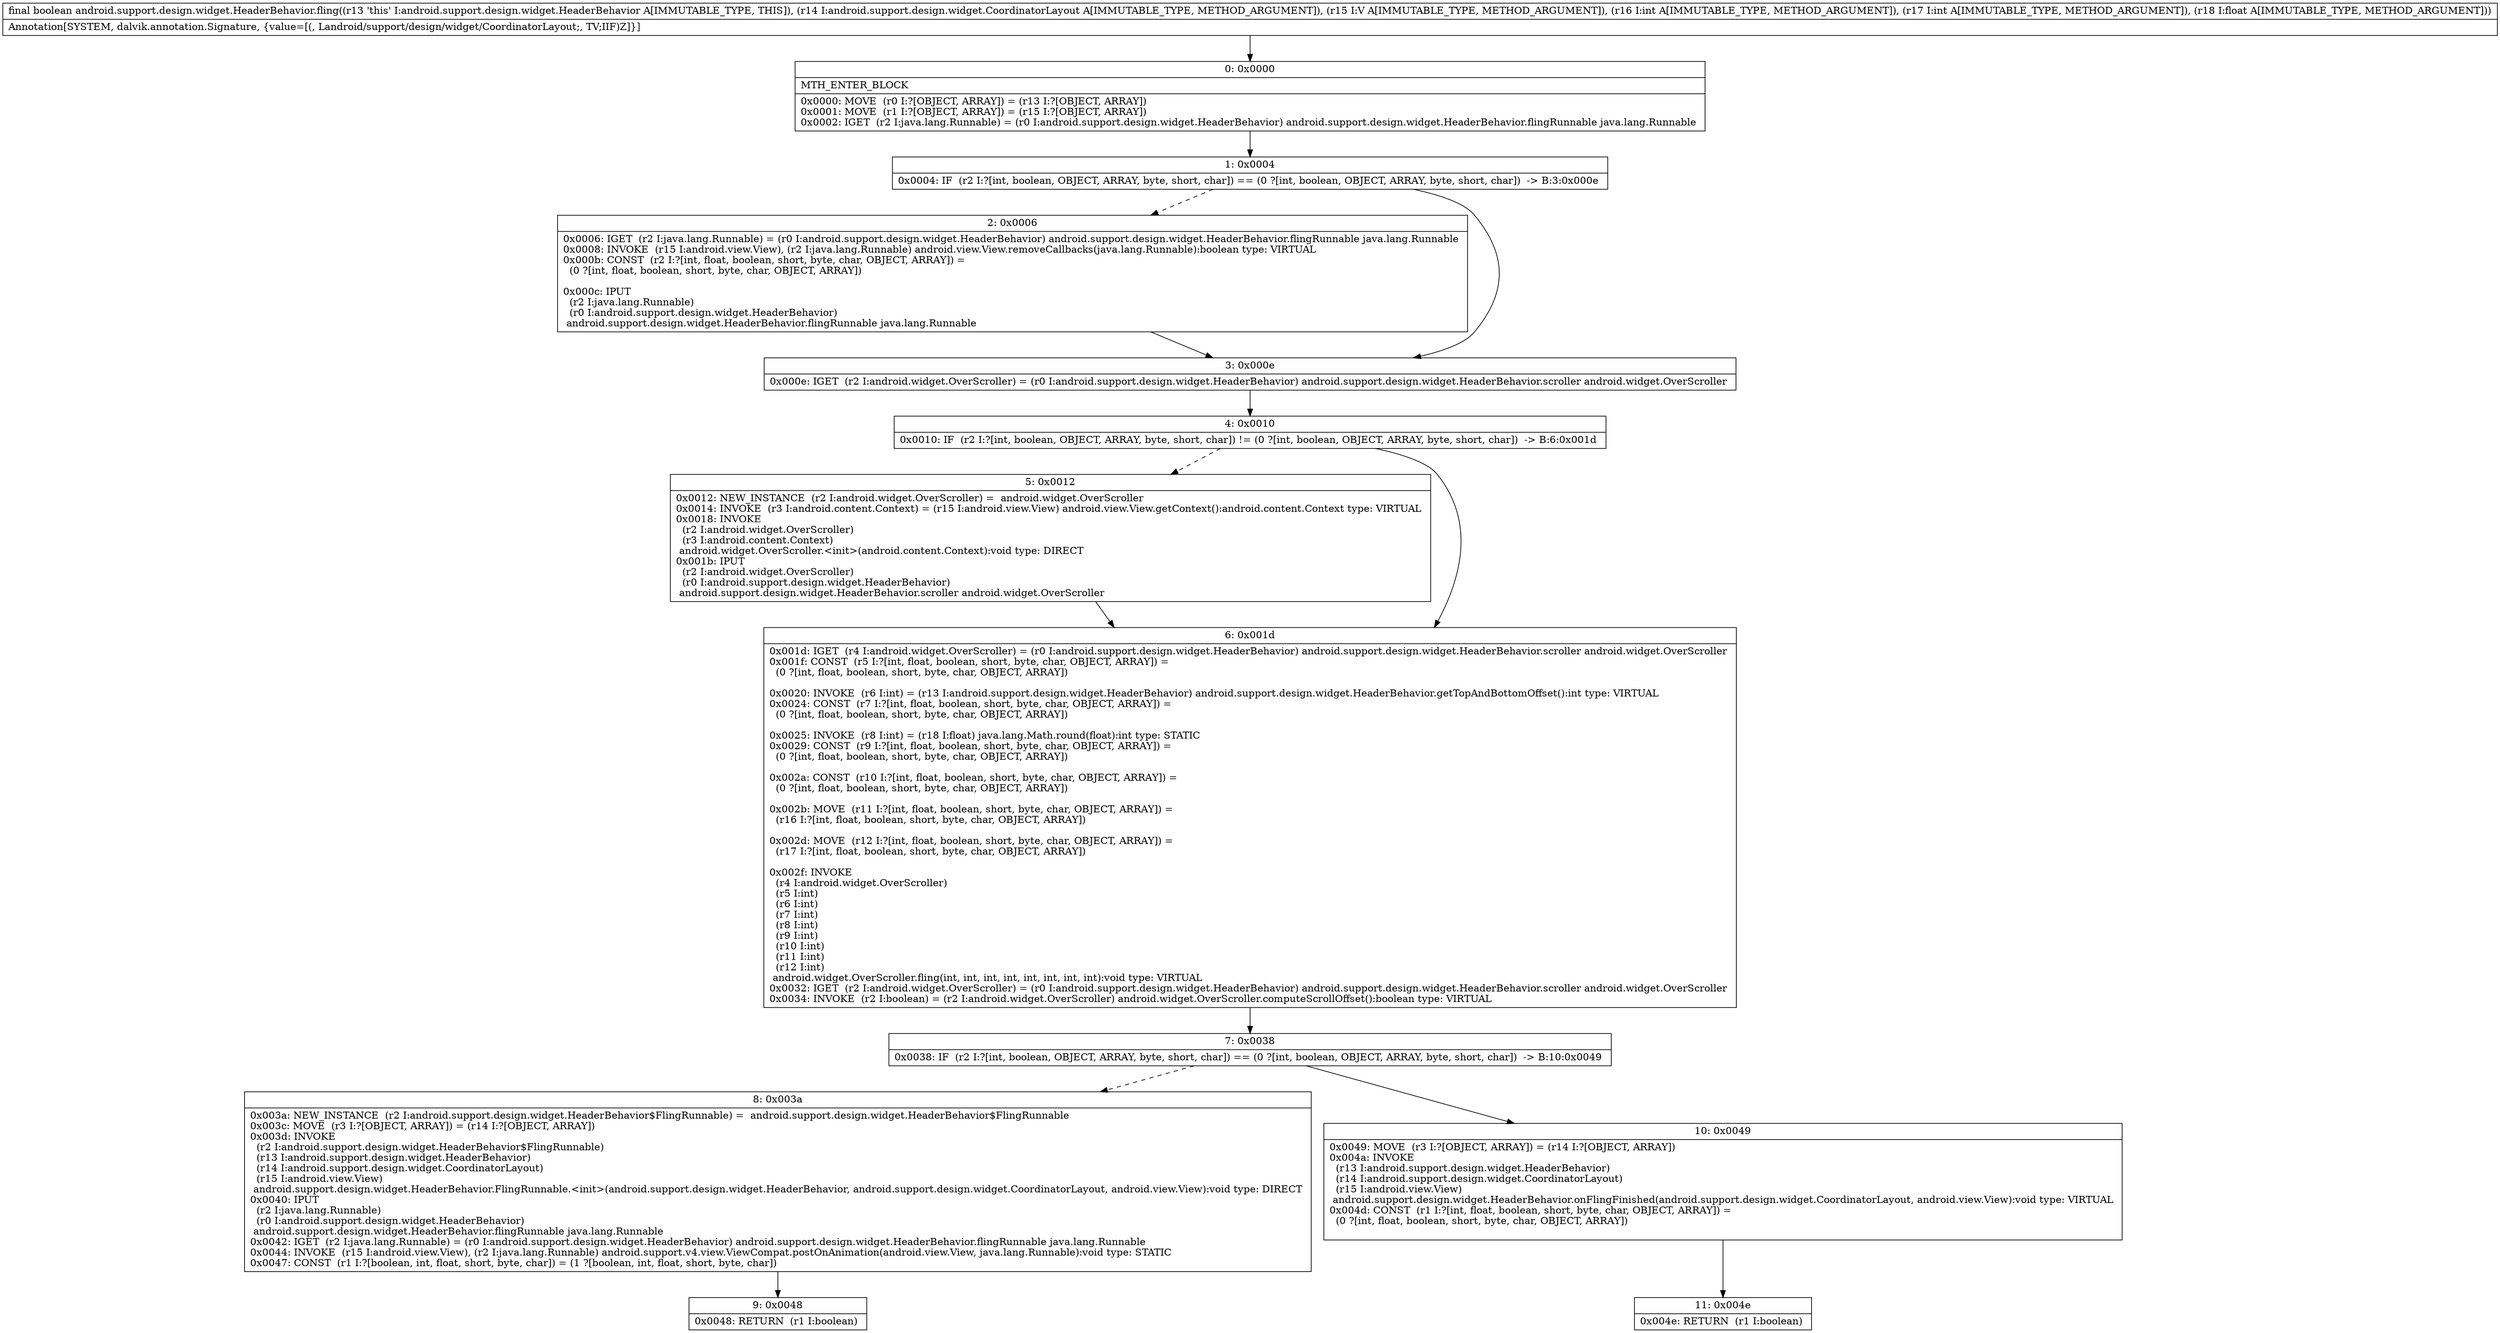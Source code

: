 digraph "CFG forandroid.support.design.widget.HeaderBehavior.fling(Landroid\/support\/design\/widget\/CoordinatorLayout;Landroid\/view\/View;IIF)Z" {
Node_0 [shape=record,label="{0\:\ 0x0000|MTH_ENTER_BLOCK\l|0x0000: MOVE  (r0 I:?[OBJECT, ARRAY]) = (r13 I:?[OBJECT, ARRAY]) \l0x0001: MOVE  (r1 I:?[OBJECT, ARRAY]) = (r15 I:?[OBJECT, ARRAY]) \l0x0002: IGET  (r2 I:java.lang.Runnable) = (r0 I:android.support.design.widget.HeaderBehavior) android.support.design.widget.HeaderBehavior.flingRunnable java.lang.Runnable \l}"];
Node_1 [shape=record,label="{1\:\ 0x0004|0x0004: IF  (r2 I:?[int, boolean, OBJECT, ARRAY, byte, short, char]) == (0 ?[int, boolean, OBJECT, ARRAY, byte, short, char])  \-\> B:3:0x000e \l}"];
Node_2 [shape=record,label="{2\:\ 0x0006|0x0006: IGET  (r2 I:java.lang.Runnable) = (r0 I:android.support.design.widget.HeaderBehavior) android.support.design.widget.HeaderBehavior.flingRunnable java.lang.Runnable \l0x0008: INVOKE  (r15 I:android.view.View), (r2 I:java.lang.Runnable) android.view.View.removeCallbacks(java.lang.Runnable):boolean type: VIRTUAL \l0x000b: CONST  (r2 I:?[int, float, boolean, short, byte, char, OBJECT, ARRAY]) = \l  (0 ?[int, float, boolean, short, byte, char, OBJECT, ARRAY])\l \l0x000c: IPUT  \l  (r2 I:java.lang.Runnable)\l  (r0 I:android.support.design.widget.HeaderBehavior)\l android.support.design.widget.HeaderBehavior.flingRunnable java.lang.Runnable \l}"];
Node_3 [shape=record,label="{3\:\ 0x000e|0x000e: IGET  (r2 I:android.widget.OverScroller) = (r0 I:android.support.design.widget.HeaderBehavior) android.support.design.widget.HeaderBehavior.scroller android.widget.OverScroller \l}"];
Node_4 [shape=record,label="{4\:\ 0x0010|0x0010: IF  (r2 I:?[int, boolean, OBJECT, ARRAY, byte, short, char]) != (0 ?[int, boolean, OBJECT, ARRAY, byte, short, char])  \-\> B:6:0x001d \l}"];
Node_5 [shape=record,label="{5\:\ 0x0012|0x0012: NEW_INSTANCE  (r2 I:android.widget.OverScroller) =  android.widget.OverScroller \l0x0014: INVOKE  (r3 I:android.content.Context) = (r15 I:android.view.View) android.view.View.getContext():android.content.Context type: VIRTUAL \l0x0018: INVOKE  \l  (r2 I:android.widget.OverScroller)\l  (r3 I:android.content.Context)\l android.widget.OverScroller.\<init\>(android.content.Context):void type: DIRECT \l0x001b: IPUT  \l  (r2 I:android.widget.OverScroller)\l  (r0 I:android.support.design.widget.HeaderBehavior)\l android.support.design.widget.HeaderBehavior.scroller android.widget.OverScroller \l}"];
Node_6 [shape=record,label="{6\:\ 0x001d|0x001d: IGET  (r4 I:android.widget.OverScroller) = (r0 I:android.support.design.widget.HeaderBehavior) android.support.design.widget.HeaderBehavior.scroller android.widget.OverScroller \l0x001f: CONST  (r5 I:?[int, float, boolean, short, byte, char, OBJECT, ARRAY]) = \l  (0 ?[int, float, boolean, short, byte, char, OBJECT, ARRAY])\l \l0x0020: INVOKE  (r6 I:int) = (r13 I:android.support.design.widget.HeaderBehavior) android.support.design.widget.HeaderBehavior.getTopAndBottomOffset():int type: VIRTUAL \l0x0024: CONST  (r7 I:?[int, float, boolean, short, byte, char, OBJECT, ARRAY]) = \l  (0 ?[int, float, boolean, short, byte, char, OBJECT, ARRAY])\l \l0x0025: INVOKE  (r8 I:int) = (r18 I:float) java.lang.Math.round(float):int type: STATIC \l0x0029: CONST  (r9 I:?[int, float, boolean, short, byte, char, OBJECT, ARRAY]) = \l  (0 ?[int, float, boolean, short, byte, char, OBJECT, ARRAY])\l \l0x002a: CONST  (r10 I:?[int, float, boolean, short, byte, char, OBJECT, ARRAY]) = \l  (0 ?[int, float, boolean, short, byte, char, OBJECT, ARRAY])\l \l0x002b: MOVE  (r11 I:?[int, float, boolean, short, byte, char, OBJECT, ARRAY]) = \l  (r16 I:?[int, float, boolean, short, byte, char, OBJECT, ARRAY])\l \l0x002d: MOVE  (r12 I:?[int, float, boolean, short, byte, char, OBJECT, ARRAY]) = \l  (r17 I:?[int, float, boolean, short, byte, char, OBJECT, ARRAY])\l \l0x002f: INVOKE  \l  (r4 I:android.widget.OverScroller)\l  (r5 I:int)\l  (r6 I:int)\l  (r7 I:int)\l  (r8 I:int)\l  (r9 I:int)\l  (r10 I:int)\l  (r11 I:int)\l  (r12 I:int)\l android.widget.OverScroller.fling(int, int, int, int, int, int, int, int):void type: VIRTUAL \l0x0032: IGET  (r2 I:android.widget.OverScroller) = (r0 I:android.support.design.widget.HeaderBehavior) android.support.design.widget.HeaderBehavior.scroller android.widget.OverScroller \l0x0034: INVOKE  (r2 I:boolean) = (r2 I:android.widget.OverScroller) android.widget.OverScroller.computeScrollOffset():boolean type: VIRTUAL \l}"];
Node_7 [shape=record,label="{7\:\ 0x0038|0x0038: IF  (r2 I:?[int, boolean, OBJECT, ARRAY, byte, short, char]) == (0 ?[int, boolean, OBJECT, ARRAY, byte, short, char])  \-\> B:10:0x0049 \l}"];
Node_8 [shape=record,label="{8\:\ 0x003a|0x003a: NEW_INSTANCE  (r2 I:android.support.design.widget.HeaderBehavior$FlingRunnable) =  android.support.design.widget.HeaderBehavior$FlingRunnable \l0x003c: MOVE  (r3 I:?[OBJECT, ARRAY]) = (r14 I:?[OBJECT, ARRAY]) \l0x003d: INVOKE  \l  (r2 I:android.support.design.widget.HeaderBehavior$FlingRunnable)\l  (r13 I:android.support.design.widget.HeaderBehavior)\l  (r14 I:android.support.design.widget.CoordinatorLayout)\l  (r15 I:android.view.View)\l android.support.design.widget.HeaderBehavior.FlingRunnable.\<init\>(android.support.design.widget.HeaderBehavior, android.support.design.widget.CoordinatorLayout, android.view.View):void type: DIRECT \l0x0040: IPUT  \l  (r2 I:java.lang.Runnable)\l  (r0 I:android.support.design.widget.HeaderBehavior)\l android.support.design.widget.HeaderBehavior.flingRunnable java.lang.Runnable \l0x0042: IGET  (r2 I:java.lang.Runnable) = (r0 I:android.support.design.widget.HeaderBehavior) android.support.design.widget.HeaderBehavior.flingRunnable java.lang.Runnable \l0x0044: INVOKE  (r15 I:android.view.View), (r2 I:java.lang.Runnable) android.support.v4.view.ViewCompat.postOnAnimation(android.view.View, java.lang.Runnable):void type: STATIC \l0x0047: CONST  (r1 I:?[boolean, int, float, short, byte, char]) = (1 ?[boolean, int, float, short, byte, char]) \l}"];
Node_9 [shape=record,label="{9\:\ 0x0048|0x0048: RETURN  (r1 I:boolean) \l}"];
Node_10 [shape=record,label="{10\:\ 0x0049|0x0049: MOVE  (r3 I:?[OBJECT, ARRAY]) = (r14 I:?[OBJECT, ARRAY]) \l0x004a: INVOKE  \l  (r13 I:android.support.design.widget.HeaderBehavior)\l  (r14 I:android.support.design.widget.CoordinatorLayout)\l  (r15 I:android.view.View)\l android.support.design.widget.HeaderBehavior.onFlingFinished(android.support.design.widget.CoordinatorLayout, android.view.View):void type: VIRTUAL \l0x004d: CONST  (r1 I:?[int, float, boolean, short, byte, char, OBJECT, ARRAY]) = \l  (0 ?[int, float, boolean, short, byte, char, OBJECT, ARRAY])\l \l}"];
Node_11 [shape=record,label="{11\:\ 0x004e|0x004e: RETURN  (r1 I:boolean) \l}"];
MethodNode[shape=record,label="{final boolean android.support.design.widget.HeaderBehavior.fling((r13 'this' I:android.support.design.widget.HeaderBehavior A[IMMUTABLE_TYPE, THIS]), (r14 I:android.support.design.widget.CoordinatorLayout A[IMMUTABLE_TYPE, METHOD_ARGUMENT]), (r15 I:V A[IMMUTABLE_TYPE, METHOD_ARGUMENT]), (r16 I:int A[IMMUTABLE_TYPE, METHOD_ARGUMENT]), (r17 I:int A[IMMUTABLE_TYPE, METHOD_ARGUMENT]), (r18 I:float A[IMMUTABLE_TYPE, METHOD_ARGUMENT]))  | Annotation[SYSTEM, dalvik.annotation.Signature, \{value=[(, Landroid\/support\/design\/widget\/CoordinatorLayout;, TV;IIF)Z]\}]\l}"];
MethodNode -> Node_0;
Node_0 -> Node_1;
Node_1 -> Node_2[style=dashed];
Node_1 -> Node_3;
Node_2 -> Node_3;
Node_3 -> Node_4;
Node_4 -> Node_5[style=dashed];
Node_4 -> Node_6;
Node_5 -> Node_6;
Node_6 -> Node_7;
Node_7 -> Node_8[style=dashed];
Node_7 -> Node_10;
Node_8 -> Node_9;
Node_10 -> Node_11;
}

